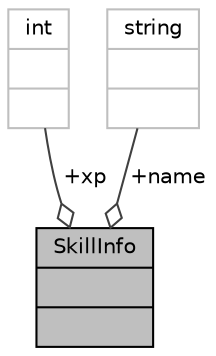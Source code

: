 digraph "SkillInfo"
{
 // LATEX_PDF_SIZE
  edge [fontname="Helvetica",fontsize="10",labelfontname="Helvetica",labelfontsize="10"];
  node [fontname="Helvetica",fontsize="10",shape=record];
  Node1 [label="{SkillInfo\n||}",height=0.2,width=0.4,color="black", fillcolor="grey75", style="filled", fontcolor="black",tooltip="Each player has a set of skills. This struct contains the name of the skill and the current xp in the..."];
  Node2 -> Node1 [color="grey25",fontsize="10",style="solid",label=" +xp" ,arrowhead="odiamond",fontname="Helvetica"];
  Node2 [label="{int\n||}",height=0.2,width=0.4,color="grey75", fillcolor="white", style="filled",tooltip=" "];
  Node3 -> Node1 [color="grey25",fontsize="10",style="solid",label=" +name" ,arrowhead="odiamond",fontname="Helvetica"];
  Node3 [label="{string\n||}",height=0.2,width=0.4,color="grey75", fillcolor="white", style="filled",tooltip=" "];
}

